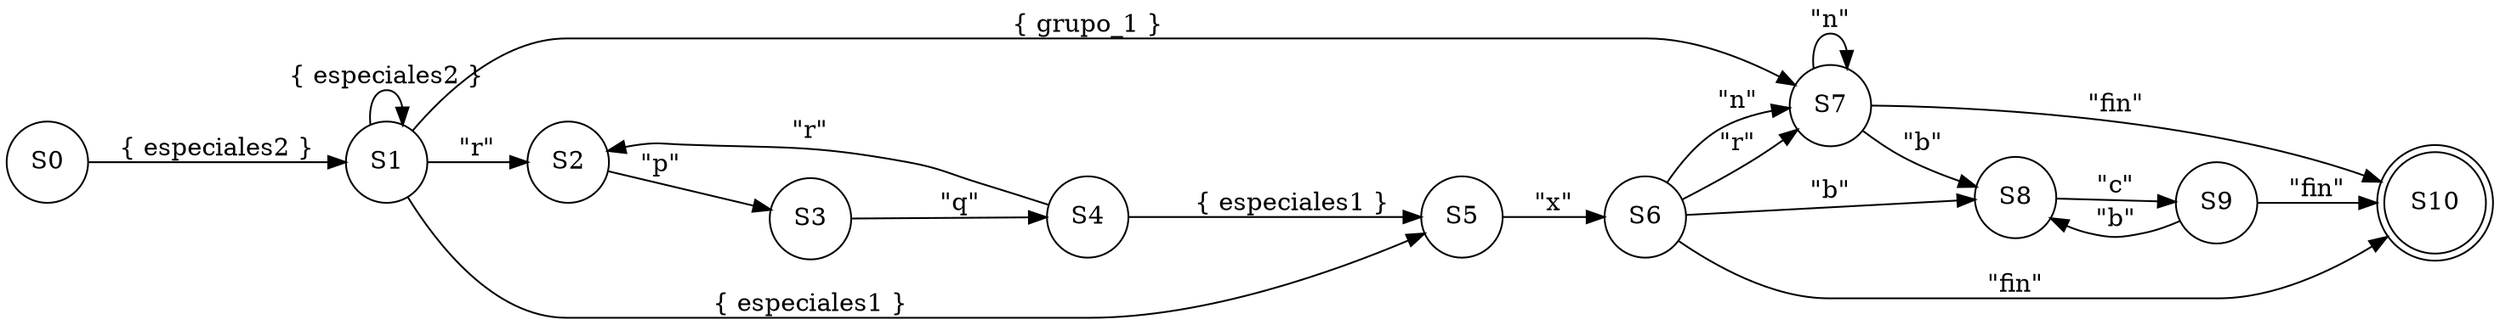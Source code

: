 digraph G{
node [shape=circle];
rankdir =LR;
S0->S1[label="\{ especiales2 \}"]
S1->S1[label="\{ especiales2 \}"]
S1->S2[label="\"r\""]
S1->S5[label="\{ especiales1 \}"]
S1->S7[label="\{ grupo_1 \}"]
S2->S3[label="\"p\""]
S3->S4[label="\"q\""]
S4->S2[label="\"r\""]
S4->S5[label="\{ especiales1 \}"]
S5->S6[label="\"x\""]
S6->S7[label="\"r\""]
S6->S7[label="\"n\""]
S6->S8[label="\"b\""]
S6->S10[label="\"fin\""]
S7->S7[label="\"n\""]
S7->S8[label="\"b\""]
S7->S10[label="\"fin\""]
S8->S9[label="\"c\""]
S9->S8[label="\"b\""]
S9->S10[label="\"fin\""]
S10[shape="doublecircle"]
}
